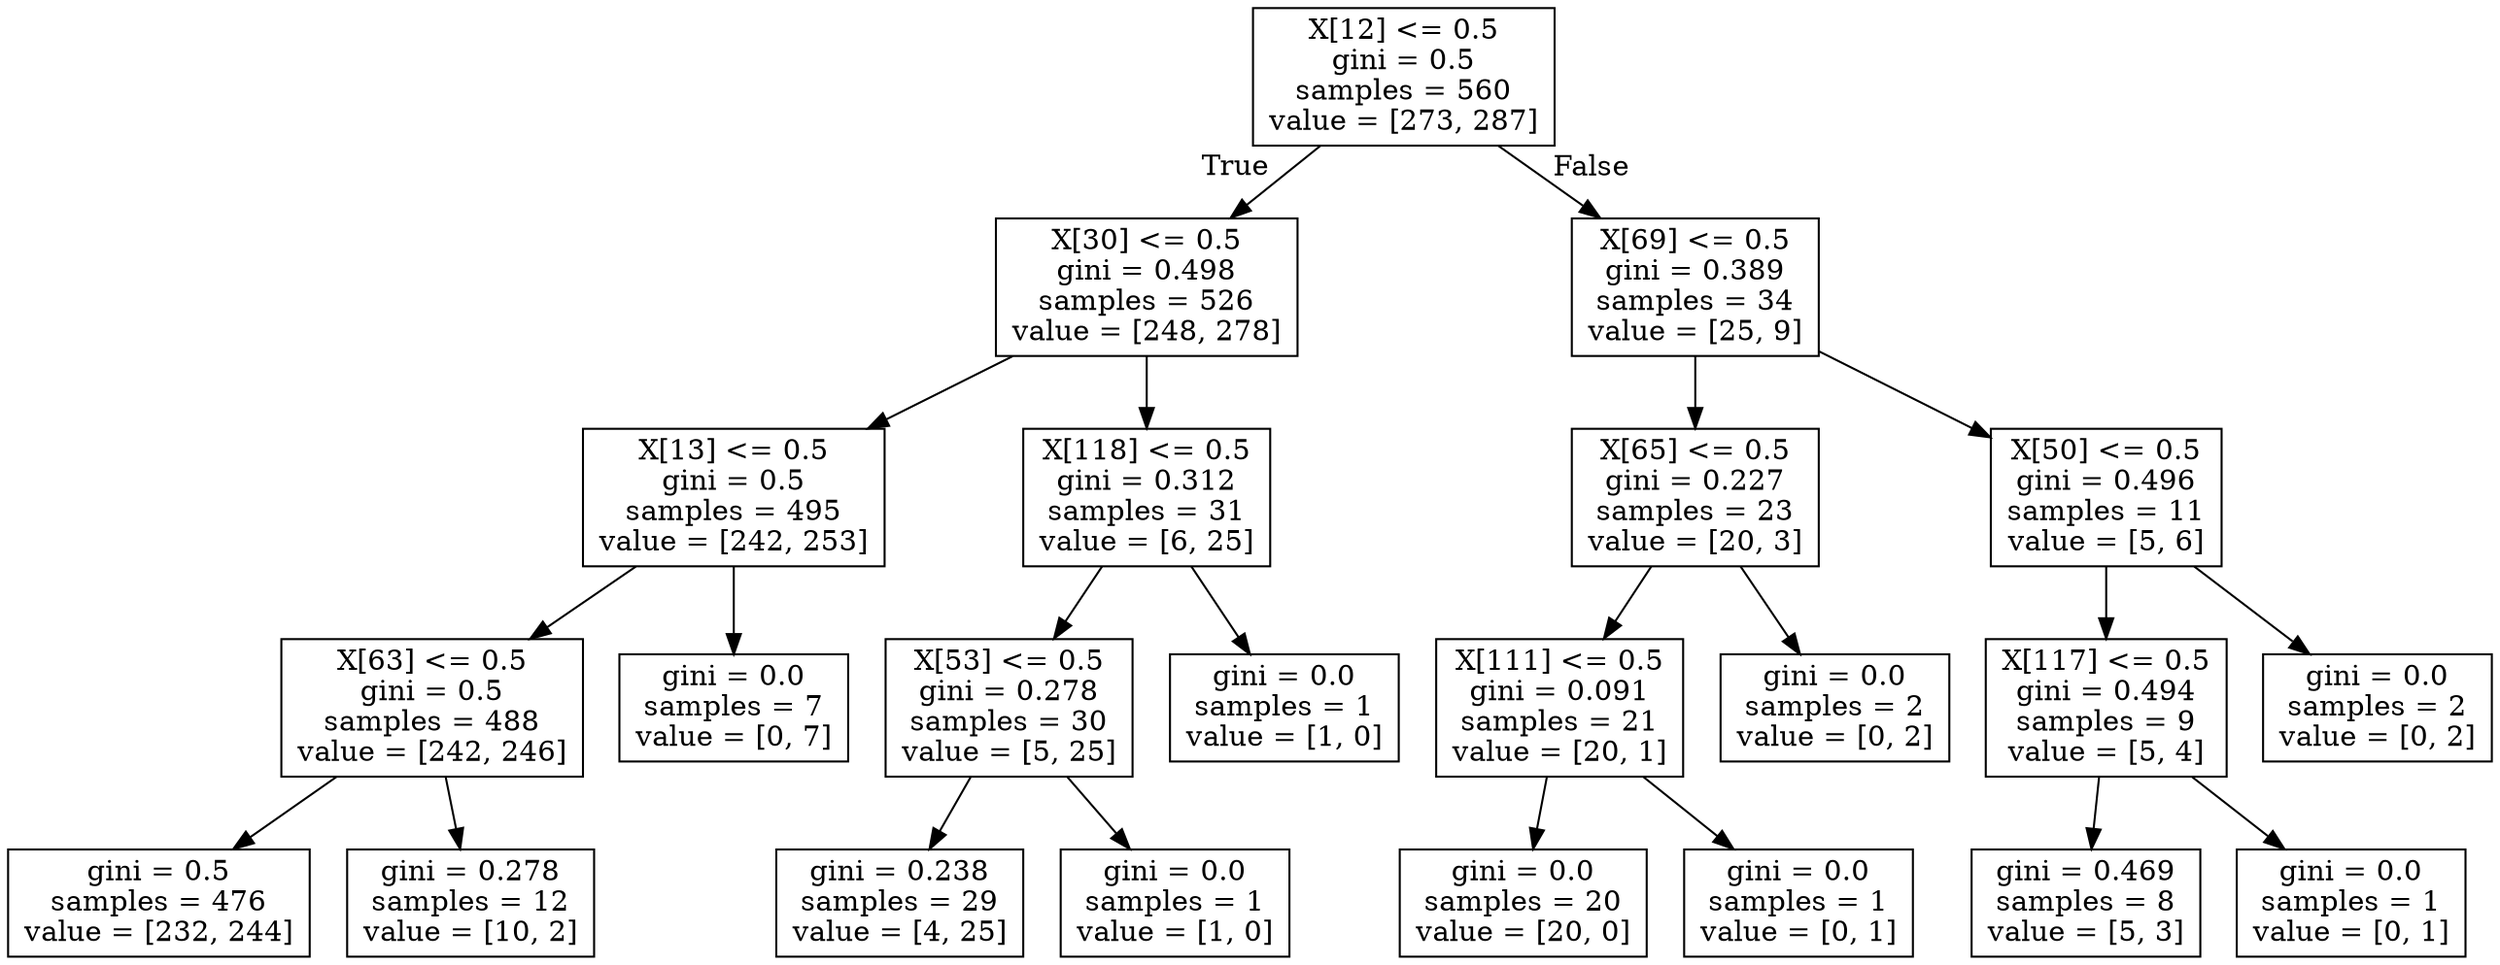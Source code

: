 digraph Tree {
node [shape=box] ;
0 [label="X[12] <= 0.5\ngini = 0.5\nsamples = 560\nvalue = [273, 287]"] ;
1 [label="X[30] <= 0.5\ngini = 0.498\nsamples = 526\nvalue = [248, 278]"] ;
0 -> 1 [labeldistance=2.5, labelangle=45, headlabel="True"] ;
2 [label="X[13] <= 0.5\ngini = 0.5\nsamples = 495\nvalue = [242, 253]"] ;
1 -> 2 ;
3 [label="X[63] <= 0.5\ngini = 0.5\nsamples = 488\nvalue = [242, 246]"] ;
2 -> 3 ;
4 [label="gini = 0.5\nsamples = 476\nvalue = [232, 244]"] ;
3 -> 4 ;
5 [label="gini = 0.278\nsamples = 12\nvalue = [10, 2]"] ;
3 -> 5 ;
6 [label="gini = 0.0\nsamples = 7\nvalue = [0, 7]"] ;
2 -> 6 ;
7 [label="X[118] <= 0.5\ngini = 0.312\nsamples = 31\nvalue = [6, 25]"] ;
1 -> 7 ;
8 [label="X[53] <= 0.5\ngini = 0.278\nsamples = 30\nvalue = [5, 25]"] ;
7 -> 8 ;
9 [label="gini = 0.238\nsamples = 29\nvalue = [4, 25]"] ;
8 -> 9 ;
10 [label="gini = 0.0\nsamples = 1\nvalue = [1, 0]"] ;
8 -> 10 ;
11 [label="gini = 0.0\nsamples = 1\nvalue = [1, 0]"] ;
7 -> 11 ;
12 [label="X[69] <= 0.5\ngini = 0.389\nsamples = 34\nvalue = [25, 9]"] ;
0 -> 12 [labeldistance=2.5, labelangle=-45, headlabel="False"] ;
13 [label="X[65] <= 0.5\ngini = 0.227\nsamples = 23\nvalue = [20, 3]"] ;
12 -> 13 ;
14 [label="X[111] <= 0.5\ngini = 0.091\nsamples = 21\nvalue = [20, 1]"] ;
13 -> 14 ;
15 [label="gini = 0.0\nsamples = 20\nvalue = [20, 0]"] ;
14 -> 15 ;
16 [label="gini = 0.0\nsamples = 1\nvalue = [0, 1]"] ;
14 -> 16 ;
17 [label="gini = 0.0\nsamples = 2\nvalue = [0, 2]"] ;
13 -> 17 ;
18 [label="X[50] <= 0.5\ngini = 0.496\nsamples = 11\nvalue = [5, 6]"] ;
12 -> 18 ;
19 [label="X[117] <= 0.5\ngini = 0.494\nsamples = 9\nvalue = [5, 4]"] ;
18 -> 19 ;
20 [label="gini = 0.469\nsamples = 8\nvalue = [5, 3]"] ;
19 -> 20 ;
21 [label="gini = 0.0\nsamples = 1\nvalue = [0, 1]"] ;
19 -> 21 ;
22 [label="gini = 0.0\nsamples = 2\nvalue = [0, 2]"] ;
18 -> 22 ;
}